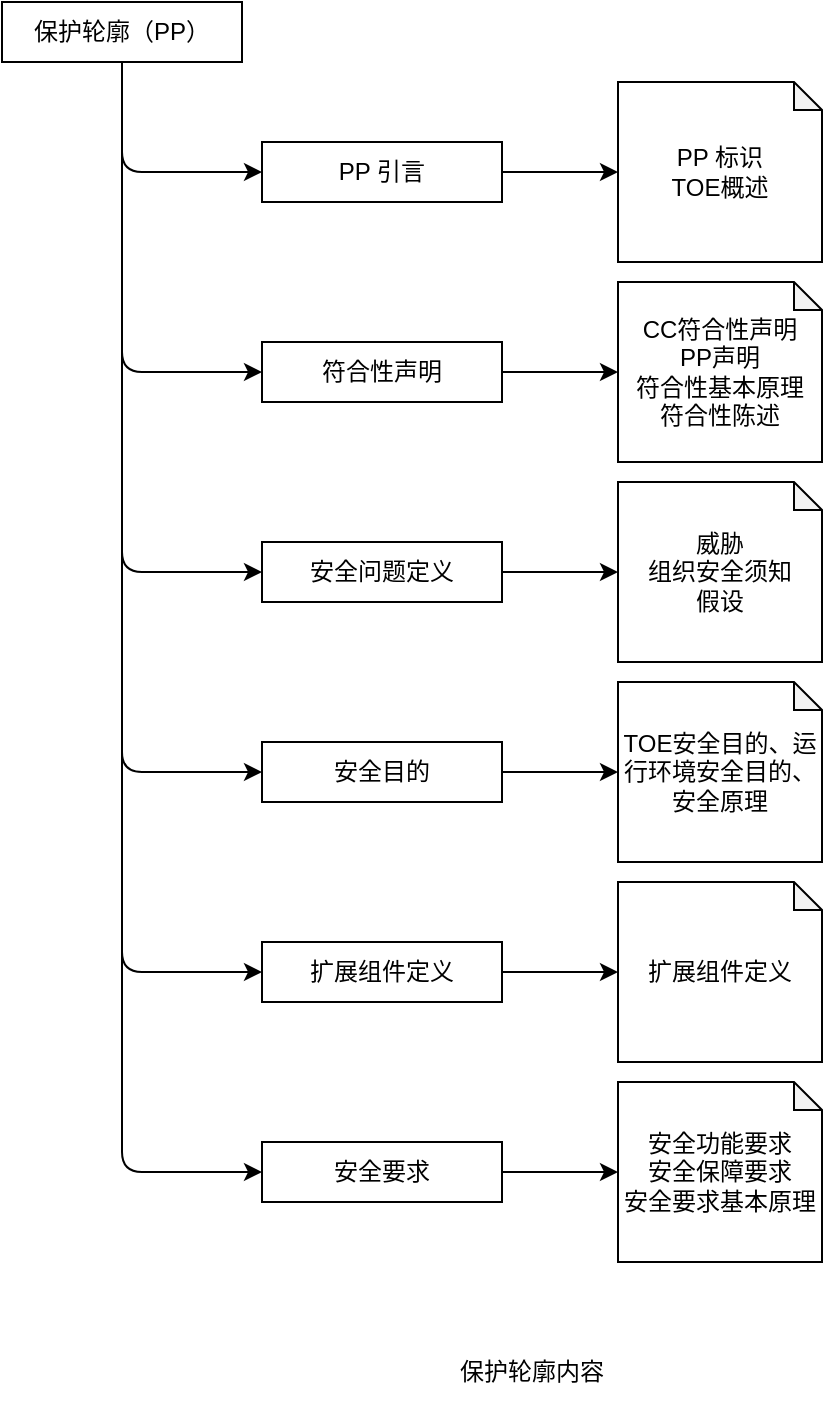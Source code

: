 <mxfile>
    <diagram id="MsCHFuOEzlyd7oFLlxH2" name="Page-1">
        <mxGraphModel dx="714" dy="449" grid="1" gridSize="10" guides="1" tooltips="1" connect="1" arrows="1" fold="1" page="1" pageScale="1" pageWidth="827" pageHeight="1169" math="0" shadow="0">
            <root>
                <mxCell id="0"/>
                <mxCell id="1" parent="0"/>
                <mxCell id="2" value="" style="edgeStyle=none;html=1;" edge="1" parent="1" source="9" target="11">
                    <mxGeometry relative="1" as="geometry">
                        <Array as="points">
                            <mxPoint x="140" y="205"/>
                        </Array>
                    </mxGeometry>
                </mxCell>
                <mxCell id="3" style="edgeStyle=none;html=1;exitX=0.5;exitY=1;exitDx=0;exitDy=0;entryX=0;entryY=0.5;entryDx=0;entryDy=0;" edge="1" parent="1" source="9" target="14">
                    <mxGeometry relative="1" as="geometry">
                        <Array as="points">
                            <mxPoint x="140" y="305"/>
                        </Array>
                    </mxGeometry>
                </mxCell>
                <mxCell id="4" style="edgeStyle=none;html=1;exitX=0.5;exitY=1;exitDx=0;exitDy=0;entryX=0;entryY=0.5;entryDx=0;entryDy=0;" edge="1" parent="1" source="9" target="17">
                    <mxGeometry relative="1" as="geometry">
                        <Array as="points">
                            <mxPoint x="140" y="405"/>
                        </Array>
                    </mxGeometry>
                </mxCell>
                <mxCell id="5" style="edgeStyle=none;html=1;exitX=0.5;exitY=1;exitDx=0;exitDy=0;entryX=0;entryY=0.5;entryDx=0;entryDy=0;" edge="1" parent="1" source="9" target="20">
                    <mxGeometry relative="1" as="geometry">
                        <Array as="points">
                            <mxPoint x="140" y="505"/>
                        </Array>
                    </mxGeometry>
                </mxCell>
                <mxCell id="6" style="edgeStyle=none;html=1;exitX=0.5;exitY=1;exitDx=0;exitDy=0;entryX=0;entryY=0.5;entryDx=0;entryDy=0;" edge="1" parent="1" source="9" target="23">
                    <mxGeometry relative="1" as="geometry">
                        <Array as="points">
                            <mxPoint x="140" y="605"/>
                        </Array>
                    </mxGeometry>
                </mxCell>
                <mxCell id="7" style="edgeStyle=none;html=1;exitX=0.5;exitY=1;exitDx=0;exitDy=0;entryX=0;entryY=0.5;entryDx=0;entryDy=0;" edge="1" parent="1" source="9" target="26">
                    <mxGeometry relative="1" as="geometry">
                        <Array as="points">
                            <mxPoint x="140" y="705"/>
                        </Array>
                    </mxGeometry>
                </mxCell>
                <mxCell id="9" value="保护轮廓（PP）" style="rounded=0;whiteSpace=wrap;html=1;" vertex="1" parent="1">
                    <mxGeometry x="80" y="120" width="120" height="30" as="geometry"/>
                </mxCell>
                <mxCell id="10" style="edgeStyle=none;html=1;exitX=1;exitY=0.5;exitDx=0;exitDy=0;entryX=0;entryY=0;entryDx=0;entryDy=50;entryPerimeter=0;" edge="1" parent="1" source="11">
                    <mxGeometry relative="1" as="geometry">
                        <mxPoint x="388" y="205" as="targetPoint"/>
                    </mxGeometry>
                </mxCell>
                <mxCell id="11" value="PP 引言" style="rounded=0;whiteSpace=wrap;html=1;" vertex="1" parent="1">
                    <mxGeometry x="210" y="190" width="120" height="30" as="geometry"/>
                </mxCell>
                <mxCell id="12" value="&lt;span&gt;PP 标识&lt;/span&gt;&lt;br&gt;&lt;span&gt;TOE概述&lt;/span&gt;" style="shape=note;whiteSpace=wrap;html=1;backgroundOutline=1;darkOpacity=0.05;size=14;" vertex="1" parent="1">
                    <mxGeometry x="388" y="160" width="102" height="90" as="geometry"/>
                </mxCell>
                <mxCell id="13" style="edgeStyle=none;html=1;exitX=1;exitY=0.5;exitDx=0;exitDy=0;entryX=0;entryY=0;entryDx=0;entryDy=50;entryPerimeter=0;" edge="1" parent="1" source="14">
                    <mxGeometry relative="1" as="geometry">
                        <mxPoint x="388" y="305" as="targetPoint"/>
                    </mxGeometry>
                </mxCell>
                <mxCell id="14" value="符合性声明" style="rounded=0;whiteSpace=wrap;html=1;" vertex="1" parent="1">
                    <mxGeometry x="210" y="290" width="120" height="30" as="geometry"/>
                </mxCell>
                <mxCell id="15" value="CC符合性声明&lt;br&gt;PP声明&lt;br&gt;符合性基本原理&lt;br&gt;符合性陈述" style="shape=note;whiteSpace=wrap;html=1;backgroundOutline=1;darkOpacity=0.05;size=14;" vertex="1" parent="1">
                    <mxGeometry x="388" y="260" width="102" height="90" as="geometry"/>
                </mxCell>
                <mxCell id="16" style="edgeStyle=none;html=1;exitX=1;exitY=0.5;exitDx=0;exitDy=0;entryX=0;entryY=0;entryDx=0;entryDy=50;entryPerimeter=0;" edge="1" parent="1" source="17">
                    <mxGeometry relative="1" as="geometry">
                        <mxPoint x="388" y="405" as="targetPoint"/>
                    </mxGeometry>
                </mxCell>
                <mxCell id="17" value="安全问题定义" style="rounded=0;whiteSpace=wrap;html=1;" vertex="1" parent="1">
                    <mxGeometry x="210" y="390" width="120" height="30" as="geometry"/>
                </mxCell>
                <mxCell id="18" value="威胁&lt;br&gt;组织安全须知&lt;br&gt;假设" style="shape=note;whiteSpace=wrap;html=1;backgroundOutline=1;darkOpacity=0.05;size=14;" vertex="1" parent="1">
                    <mxGeometry x="388" y="360" width="102" height="90" as="geometry"/>
                </mxCell>
                <mxCell id="19" style="edgeStyle=none;html=1;exitX=1;exitY=0.5;exitDx=0;exitDy=0;entryX=0;entryY=0;entryDx=0;entryDy=50;entryPerimeter=0;" edge="1" parent="1" source="20">
                    <mxGeometry relative="1" as="geometry">
                        <mxPoint x="388" y="505" as="targetPoint"/>
                    </mxGeometry>
                </mxCell>
                <mxCell id="20" value="安全目的" style="rounded=0;whiteSpace=wrap;html=1;" vertex="1" parent="1">
                    <mxGeometry x="210" y="490" width="120" height="30" as="geometry"/>
                </mxCell>
                <mxCell id="21" value="TOE安全目的、运行环境安全目的、安全原理" style="shape=note;whiteSpace=wrap;html=1;backgroundOutline=1;darkOpacity=0.05;size=14;" vertex="1" parent="1">
                    <mxGeometry x="388" y="460" width="102" height="90" as="geometry"/>
                </mxCell>
                <mxCell id="22" style="edgeStyle=none;html=1;exitX=1;exitY=0.5;exitDx=0;exitDy=0;entryX=0;entryY=0;entryDx=0;entryDy=50;entryPerimeter=0;" edge="1" parent="1" source="23">
                    <mxGeometry relative="1" as="geometry">
                        <mxPoint x="388" y="605" as="targetPoint"/>
                    </mxGeometry>
                </mxCell>
                <mxCell id="23" value="扩展组件定义" style="rounded=0;whiteSpace=wrap;html=1;" vertex="1" parent="1">
                    <mxGeometry x="210" y="590" width="120" height="30" as="geometry"/>
                </mxCell>
                <mxCell id="24" value="扩展组件定义" style="shape=note;whiteSpace=wrap;html=1;backgroundOutline=1;darkOpacity=0.05;size=14;" vertex="1" parent="1">
                    <mxGeometry x="388" y="560" width="102" height="90" as="geometry"/>
                </mxCell>
                <mxCell id="25" style="edgeStyle=none;html=1;exitX=1;exitY=0.5;exitDx=0;exitDy=0;entryX=0;entryY=0;entryDx=0;entryDy=50;entryPerimeter=0;" edge="1" parent="1" source="26">
                    <mxGeometry relative="1" as="geometry">
                        <mxPoint x="388" y="705" as="targetPoint"/>
                    </mxGeometry>
                </mxCell>
                <mxCell id="26" value="安全要求" style="rounded=0;whiteSpace=wrap;html=1;" vertex="1" parent="1">
                    <mxGeometry x="210" y="690" width="120" height="30" as="geometry"/>
                </mxCell>
                <mxCell id="27" value="安全功能要求&lt;br&gt;安全保障要求&lt;br&gt;安全要求基本原理" style="shape=note;whiteSpace=wrap;html=1;backgroundOutline=1;darkOpacity=0.05;size=14;" vertex="1" parent="1">
                    <mxGeometry x="388" y="660" width="102" height="90" as="geometry"/>
                </mxCell>
                <mxCell id="31" value="保护轮廓内容" style="text;html=1;strokeColor=none;fillColor=none;align=center;verticalAlign=middle;whiteSpace=wrap;rounded=0;" vertex="1" parent="1">
                    <mxGeometry x="290" y="790" width="110" height="30" as="geometry"/>
                </mxCell>
            </root>
        </mxGraphModel>
    </diagram>
</mxfile>